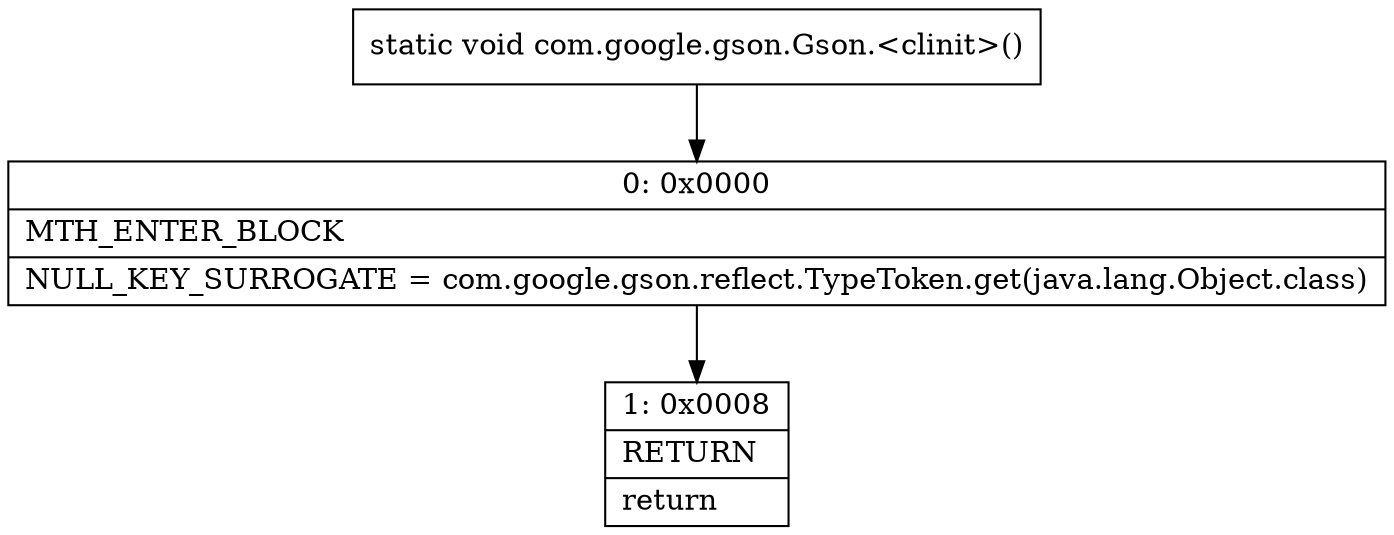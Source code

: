 digraph "CFG forcom.google.gson.Gson.\<clinit\>()V" {
Node_0 [shape=record,label="{0\:\ 0x0000|MTH_ENTER_BLOCK\l|NULL_KEY_SURROGATE = com.google.gson.reflect.TypeToken.get(java.lang.Object.class)\l}"];
Node_1 [shape=record,label="{1\:\ 0x0008|RETURN\l|return\l}"];
MethodNode[shape=record,label="{static void com.google.gson.Gson.\<clinit\>() }"];
MethodNode -> Node_0;
Node_0 -> Node_1;
}

